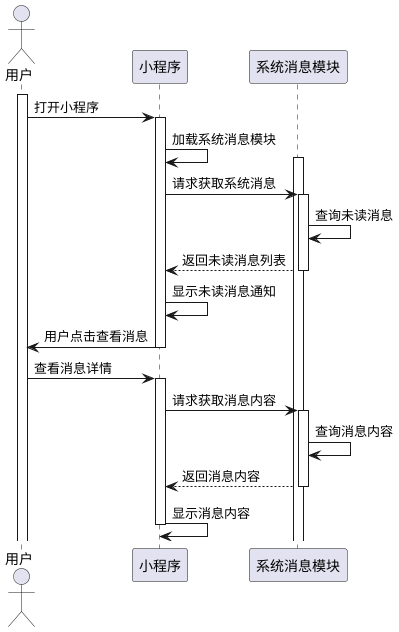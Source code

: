 @startuml
actor 用户 as 用户
participant 小程序 as 小程序
participant 系统消息模块 as 系统消息模块

activate 用户
用户 -> 小程序: 打开小程序
activate 小程序

小程序 -> 小程序: 加载系统消息模块
activate 系统消息模块

小程序 -> 系统消息模块: 请求获取系统消息
activate 系统消息模块

系统消息模块 -> 系统消息模块: 查询未读消息
系统消息模块 --> 小程序: 返回未读消息列表
deactivate 系统消息模块

小程序 -> 小程序: 显示未读消息通知
小程序 -> 用户: 用户点击查看消息
deactivate 小程序

用户 -> 小程序: 查看消息详情
activate 小程序

小程序 -> 系统消息模块: 请求获取消息内容
activate 系统消息模块

系统消息模块 -> 系统消息模块: 查询消息内容
系统消息模块 --> 小程序: 返回消息内容
deactivate 系统消息模块

小程序 -> 小程序: 显示消息内容
deactivate 小程序
@enduml

